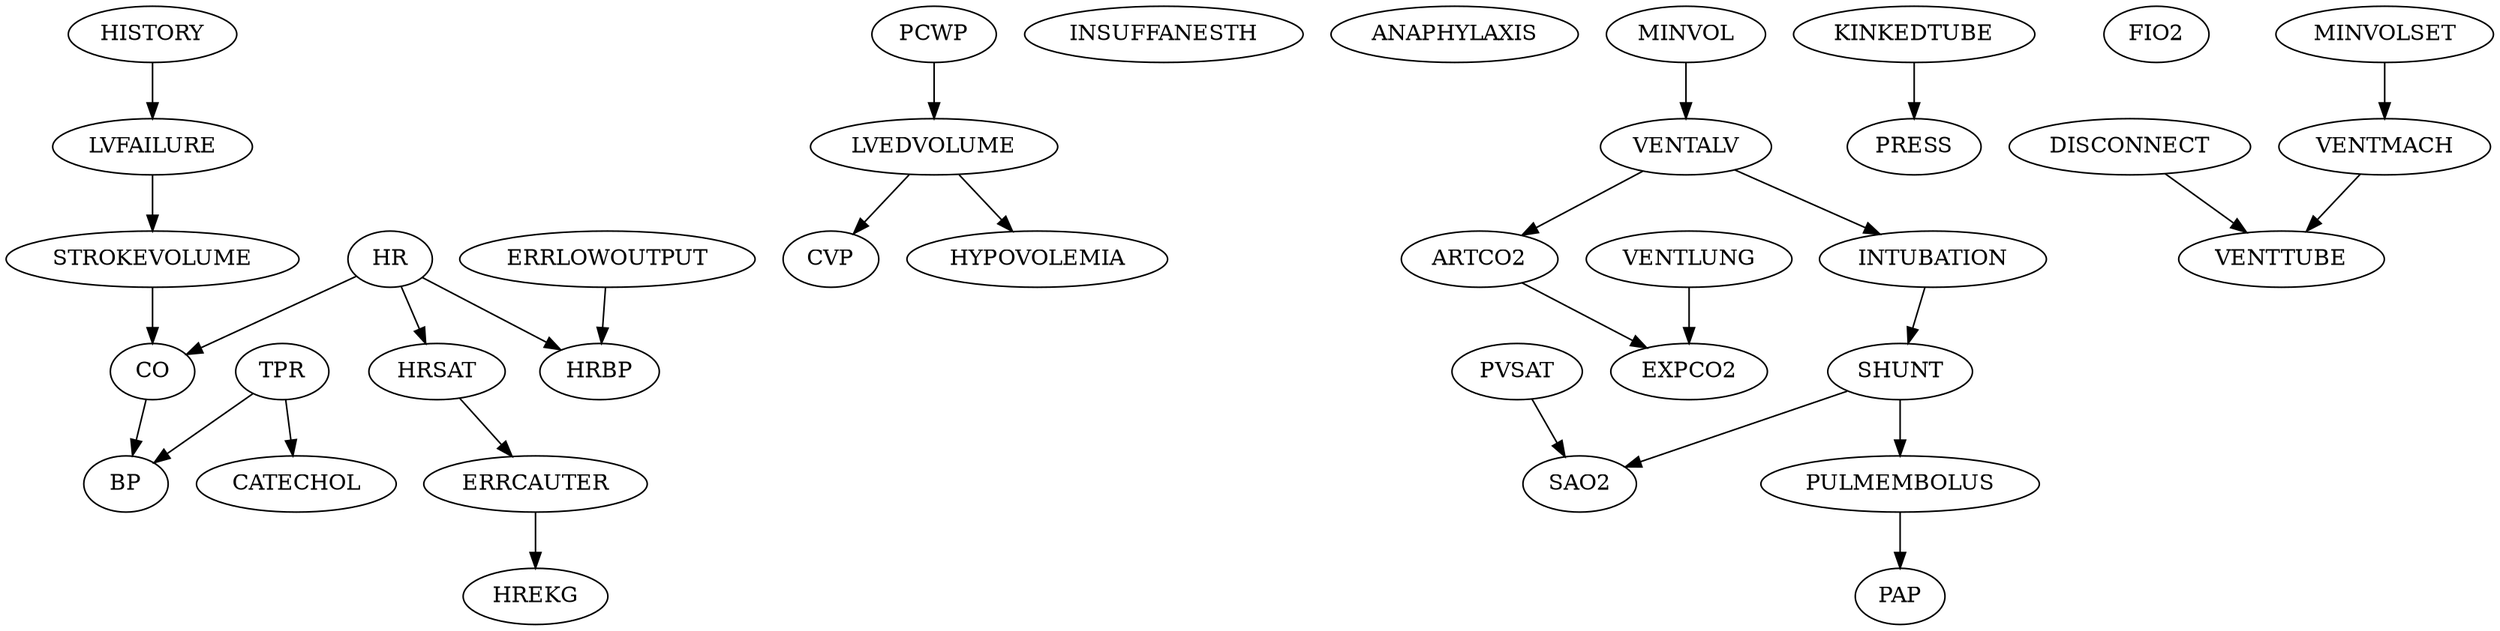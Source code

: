 digraph {
	HISTORY
	CVP
	LVEDVOLUME
	LVEDVOLUME -> CVP
	PCWP
	HYPOVOLEMIA
	LVEDVOLUME
	LVEDVOLUME -> HYPOVOLEMIA
	LVEDVOLUME
	PCWP
	PCWP -> LVEDVOLUME
	LVFAILURE
	HISTORY
	HISTORY -> LVFAILURE
	STROKEVOLUME
	LVFAILURE
	LVFAILURE -> STROKEVOLUME
	ERRLOWOUTPUT
	HRBP
	ERRLOWOUTPUT
	ERRLOWOUTPUT -> HRBP
	HR
	HR -> HRBP
	HREKG
	ERRCAUTER
	ERRCAUTER -> HREKG
	ERRCAUTER
	HRSAT
	HRSAT -> ERRCAUTER
	HRSAT
	HR
	HR -> HRSAT
	INSUFFANESTH
	ANAPHYLAXIS
	TPR
	EXPCO2
	ARTCO2
	ARTCO2 -> EXPCO2
	VENTLUNG
	VENTLUNG -> EXPCO2
	KINKEDTUBE
	MINVOL
	FIO2
	PVSAT
	SAO2
	PVSAT
	PVSAT -> SAO2
	SHUNT
	SHUNT -> SAO2
	PAP
	PULMEMBOLUS
	PULMEMBOLUS -> PAP
	PULMEMBOLUS
	SHUNT
	SHUNT -> PULMEMBOLUS
	SHUNT
	INTUBATION
	INTUBATION -> SHUNT
	INTUBATION
	VENTALV
	VENTALV -> INTUBATION
	PRESS
	KINKEDTUBE
	KINKEDTUBE -> PRESS
	DISCONNECT
	MINVOLSET
	VENTMACH
	MINVOLSET
	MINVOLSET -> VENTMACH
	VENTTUBE
	VENTMACH
	VENTMACH -> VENTTUBE
	DISCONNECT
	DISCONNECT -> VENTTUBE
	VENTLUNG
	VENTALV
	MINVOL
	MINVOL -> VENTALV
	ARTCO2
	VENTALV
	VENTALV -> ARTCO2
	CATECHOL
	TPR
	TPR -> CATECHOL
	HR
	CO
	STROKEVOLUME
	STROKEVOLUME -> CO
	HR
	HR -> CO
	BP
	TPR
	TPR -> BP
	CO
	CO -> BP
}
